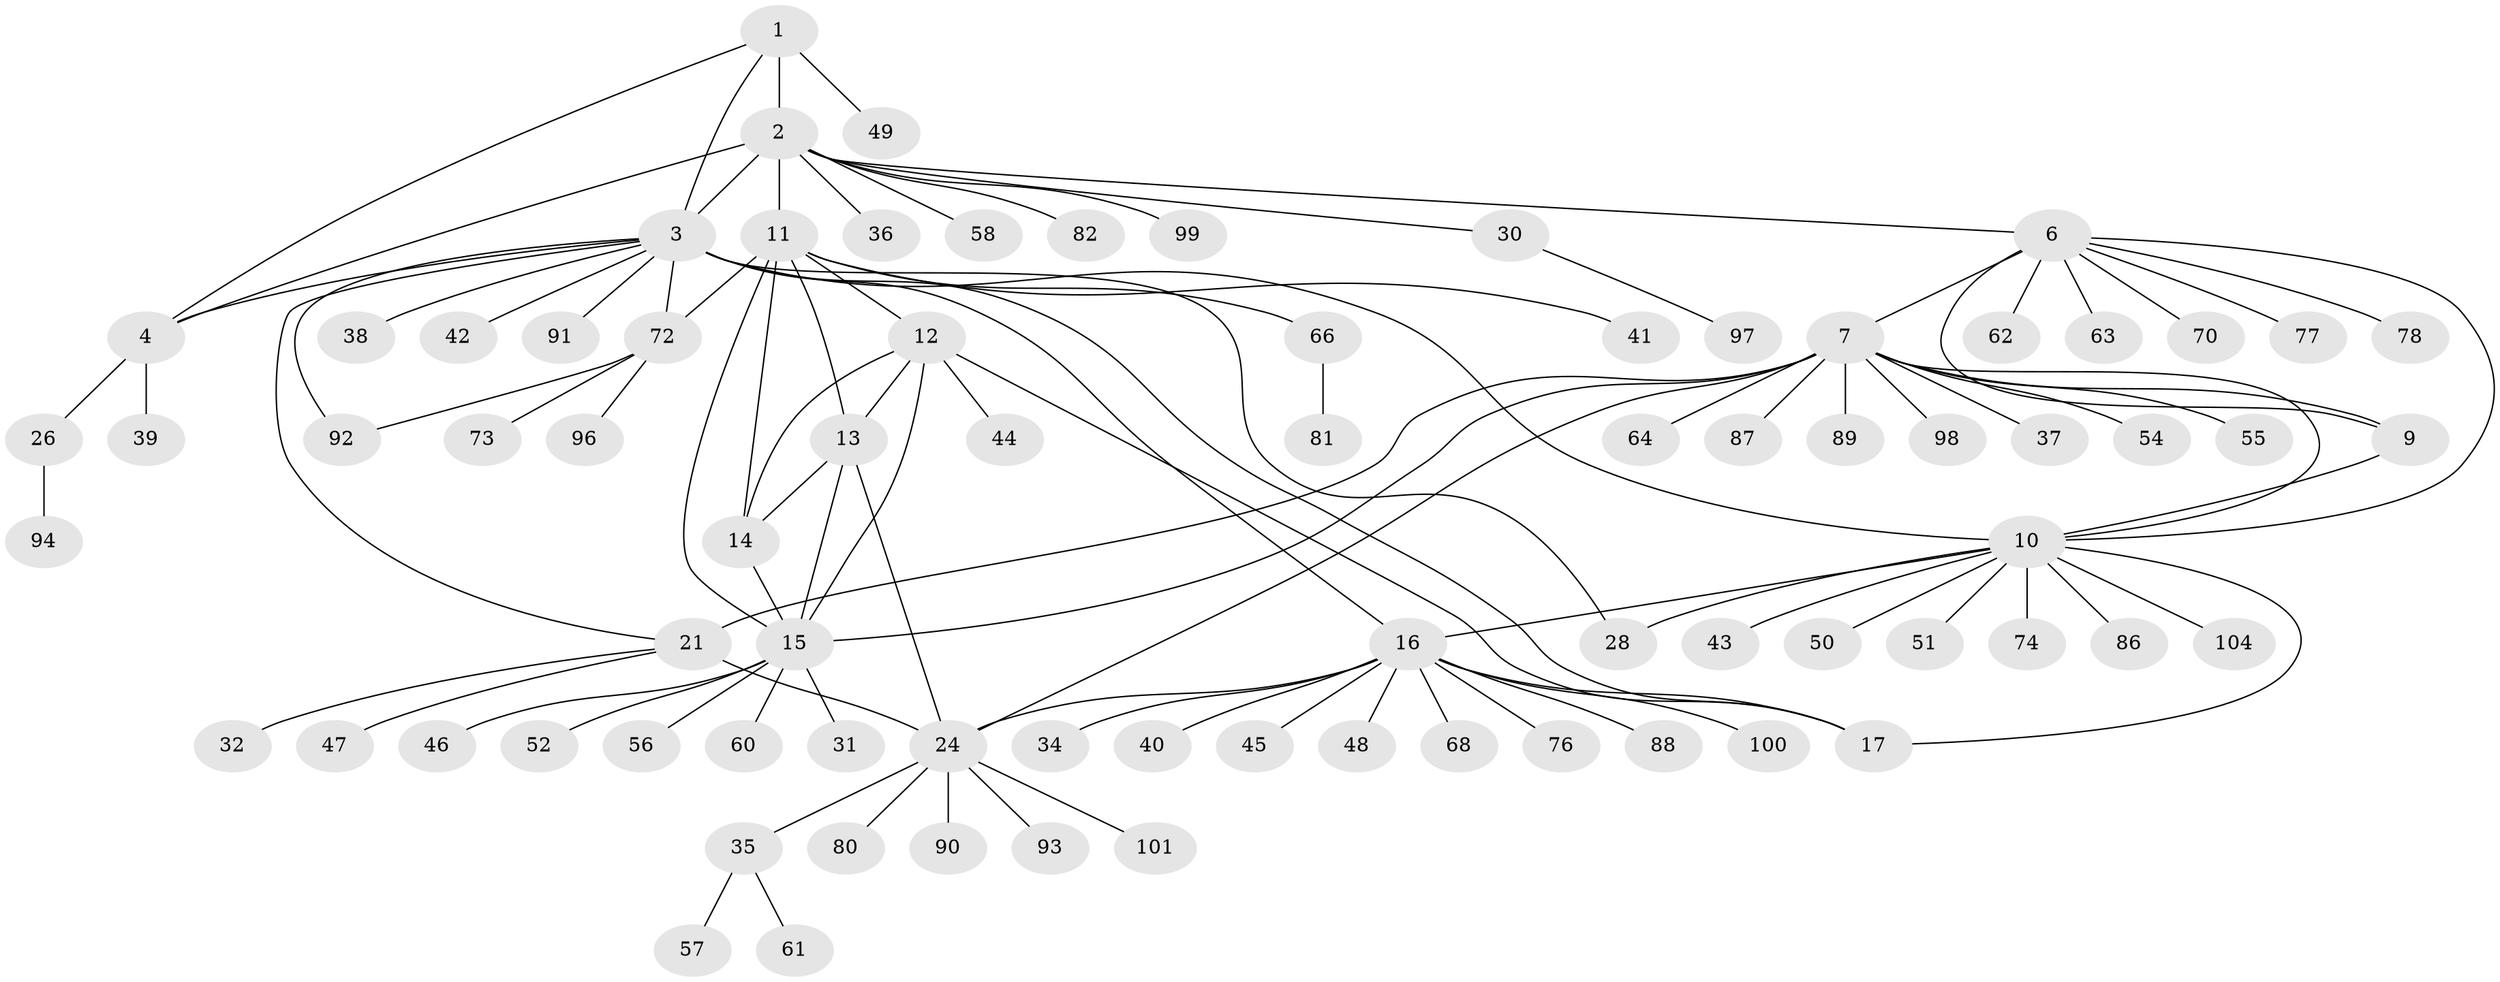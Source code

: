// Generated by graph-tools (version 1.1) at 2025/52/02/27/25 19:52:18]
// undirected, 79 vertices, 103 edges
graph export_dot {
graph [start="1"]
  node [color=gray90,style=filled];
  1 [super="+71"];
  2 [super="+5"];
  3 [super="+18"];
  4 [super="+29"];
  6 [super="+8"];
  7 [super="+23"];
  9;
  10 [super="+19"];
  11 [super="+33"];
  12 [super="+27"];
  13 [super="+65"];
  14 [super="+84"];
  15 [super="+67"];
  16 [super="+20"];
  17 [super="+103"];
  21 [super="+22"];
  24 [super="+25"];
  26;
  28;
  30;
  31;
  32;
  34;
  35 [super="+95"];
  36;
  37 [super="+69"];
  38;
  39;
  40;
  41;
  42 [super="+53"];
  43;
  44;
  45;
  46 [super="+59"];
  47;
  48;
  49;
  50;
  51;
  52;
  54;
  55;
  56;
  57 [super="+85"];
  58;
  60;
  61;
  62 [super="+83"];
  63;
  64;
  66 [super="+75"];
  68;
  70;
  72 [super="+79"];
  73;
  74;
  76;
  77;
  78;
  80;
  81;
  82;
  86;
  87;
  88;
  89;
  90;
  91;
  92;
  93;
  94;
  96;
  97 [super="+102"];
  98;
  99;
  100;
  101;
  104;
  1 -- 2 [weight=2];
  1 -- 3;
  1 -- 4;
  1 -- 49;
  2 -- 3 [weight=2];
  2 -- 4 [weight=2];
  2 -- 30;
  2 -- 36;
  2 -- 82;
  2 -- 99;
  2 -- 6;
  2 -- 58;
  2 -- 11;
  3 -- 4;
  3 -- 28;
  3 -- 42;
  3 -- 91;
  3 -- 16 [weight=2];
  3 -- 17;
  3 -- 38;
  3 -- 10;
  3 -- 92;
  3 -- 21;
  3 -- 72;
  4 -- 26;
  4 -- 39;
  6 -- 7 [weight=2];
  6 -- 9 [weight=2];
  6 -- 10 [weight=2];
  6 -- 63;
  6 -- 78;
  6 -- 70;
  6 -- 77;
  6 -- 62;
  7 -- 9;
  7 -- 10;
  7 -- 15;
  7 -- 55;
  7 -- 64;
  7 -- 87;
  7 -- 89;
  7 -- 98;
  7 -- 21 [weight=2];
  7 -- 37;
  7 -- 24 [weight=2];
  7 -- 54;
  9 -- 10;
  10 -- 28;
  10 -- 43;
  10 -- 50;
  10 -- 74;
  10 -- 86;
  10 -- 16 [weight=2];
  10 -- 17;
  10 -- 51;
  10 -- 104;
  11 -- 12;
  11 -- 13;
  11 -- 14;
  11 -- 15;
  11 -- 41;
  11 -- 66;
  11 -- 72;
  12 -- 13;
  12 -- 14;
  12 -- 15;
  12 -- 17;
  12 -- 44;
  13 -- 14;
  13 -- 15;
  13 -- 24;
  14 -- 15;
  15 -- 31;
  15 -- 46;
  15 -- 52;
  15 -- 56;
  15 -- 60;
  16 -- 17 [weight=2];
  16 -- 48;
  16 -- 68;
  16 -- 88;
  16 -- 34;
  16 -- 100;
  16 -- 40;
  16 -- 76;
  16 -- 45;
  16 -- 24;
  21 -- 24 [weight=4];
  21 -- 47;
  21 -- 32;
  24 -- 35;
  24 -- 80;
  24 -- 90;
  24 -- 101;
  24 -- 93;
  26 -- 94;
  30 -- 97;
  35 -- 57;
  35 -- 61;
  66 -- 81;
  72 -- 73;
  72 -- 92;
  72 -- 96;
}
